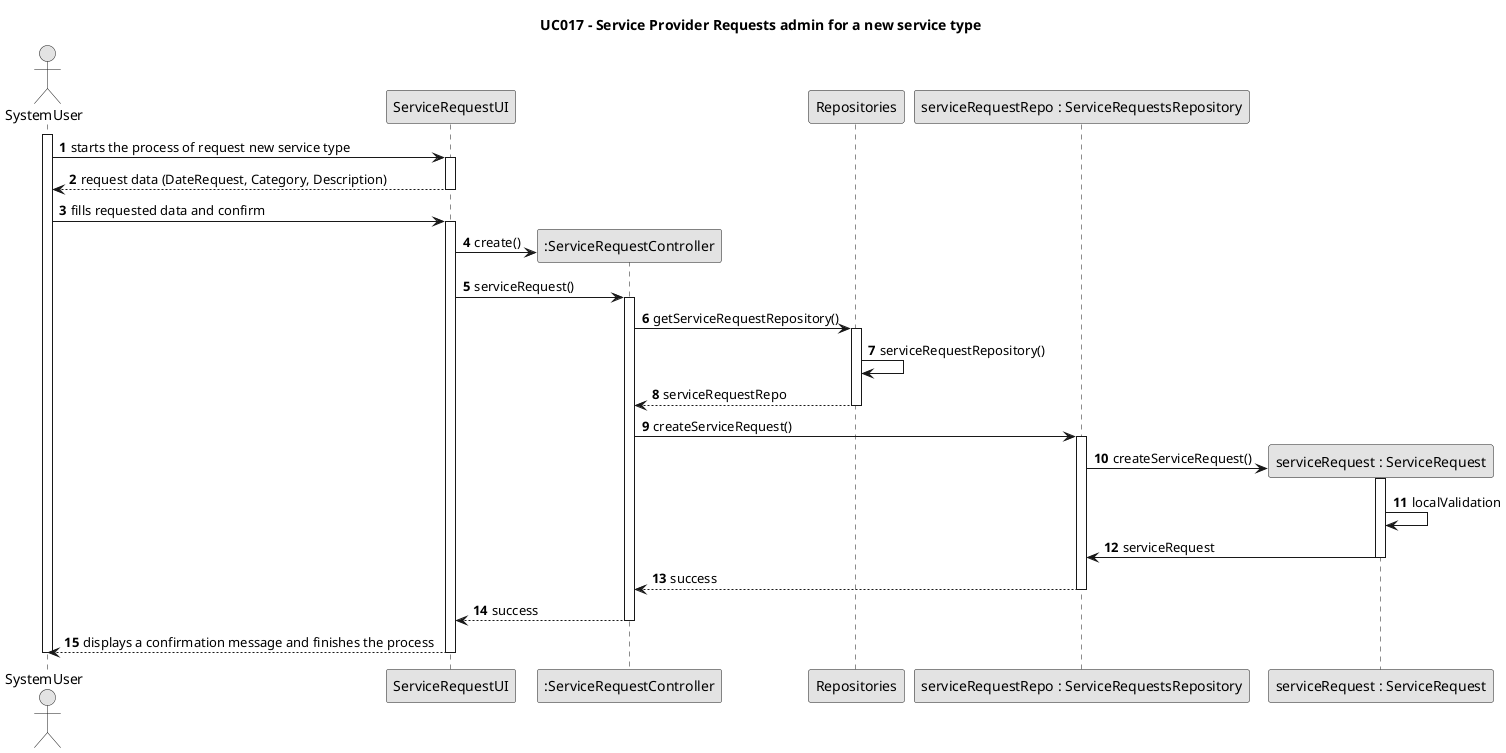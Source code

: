 @startuml
skinparam monochrome true
skinparam packageStyle rectangle
skinparam shadowing false

title UC017 - Service Provider Requests admin for a new service type

autonumber

actor SystemUser

participant "ServiceRequestUI" as ui
participant ":ServiceRequestController" as ctrl
participant Repositories
participant "serviceRequestRepo : ServiceRequestsRepository" as serviceRequestRepo
participant "serviceRequest : ServiceRequest" as serviceRequest

activate SystemUser
    SystemUser -> ui : starts the process of request new service type
    activate ui
        ui --> SystemUser: request data (DateRequest, Category, Description)
    deactivate ui

    SystemUser -> ui : fills requested data and confirm
    activate ui
        ui -> ctrl** : create()
        ui -> ctrl : serviceRequest()
        activate ctrl
            ctrl -> Repositories : getServiceRequestRepository()
            activate Repositories
                Repositories -> Repositories : serviceRequestRepository()
                Repositories-->ctrl : serviceRequestRepo
            deactivate Repositories
            ctrl -> serviceRequestRepo : createServiceRequest()
            activate serviceRequestRepo
                serviceRequestRepo -> serviceRequest** : createServiceRequest()
                activate serviceRequest
                serviceRequest -> serviceRequest : localValidation
                serviceRequest -> serviceRequestRepo : serviceRequest
                deactivate serviceRequest
             serviceRequestRepo --> ctrl : success
            deactivate serviceRequestRepo
            ctrl --> ui : success
            deactivate ctrl
            ui --> SystemUser : displays a confirmation message and finishes the process
    deactivate ui
deactivate SystemUser

@enduml